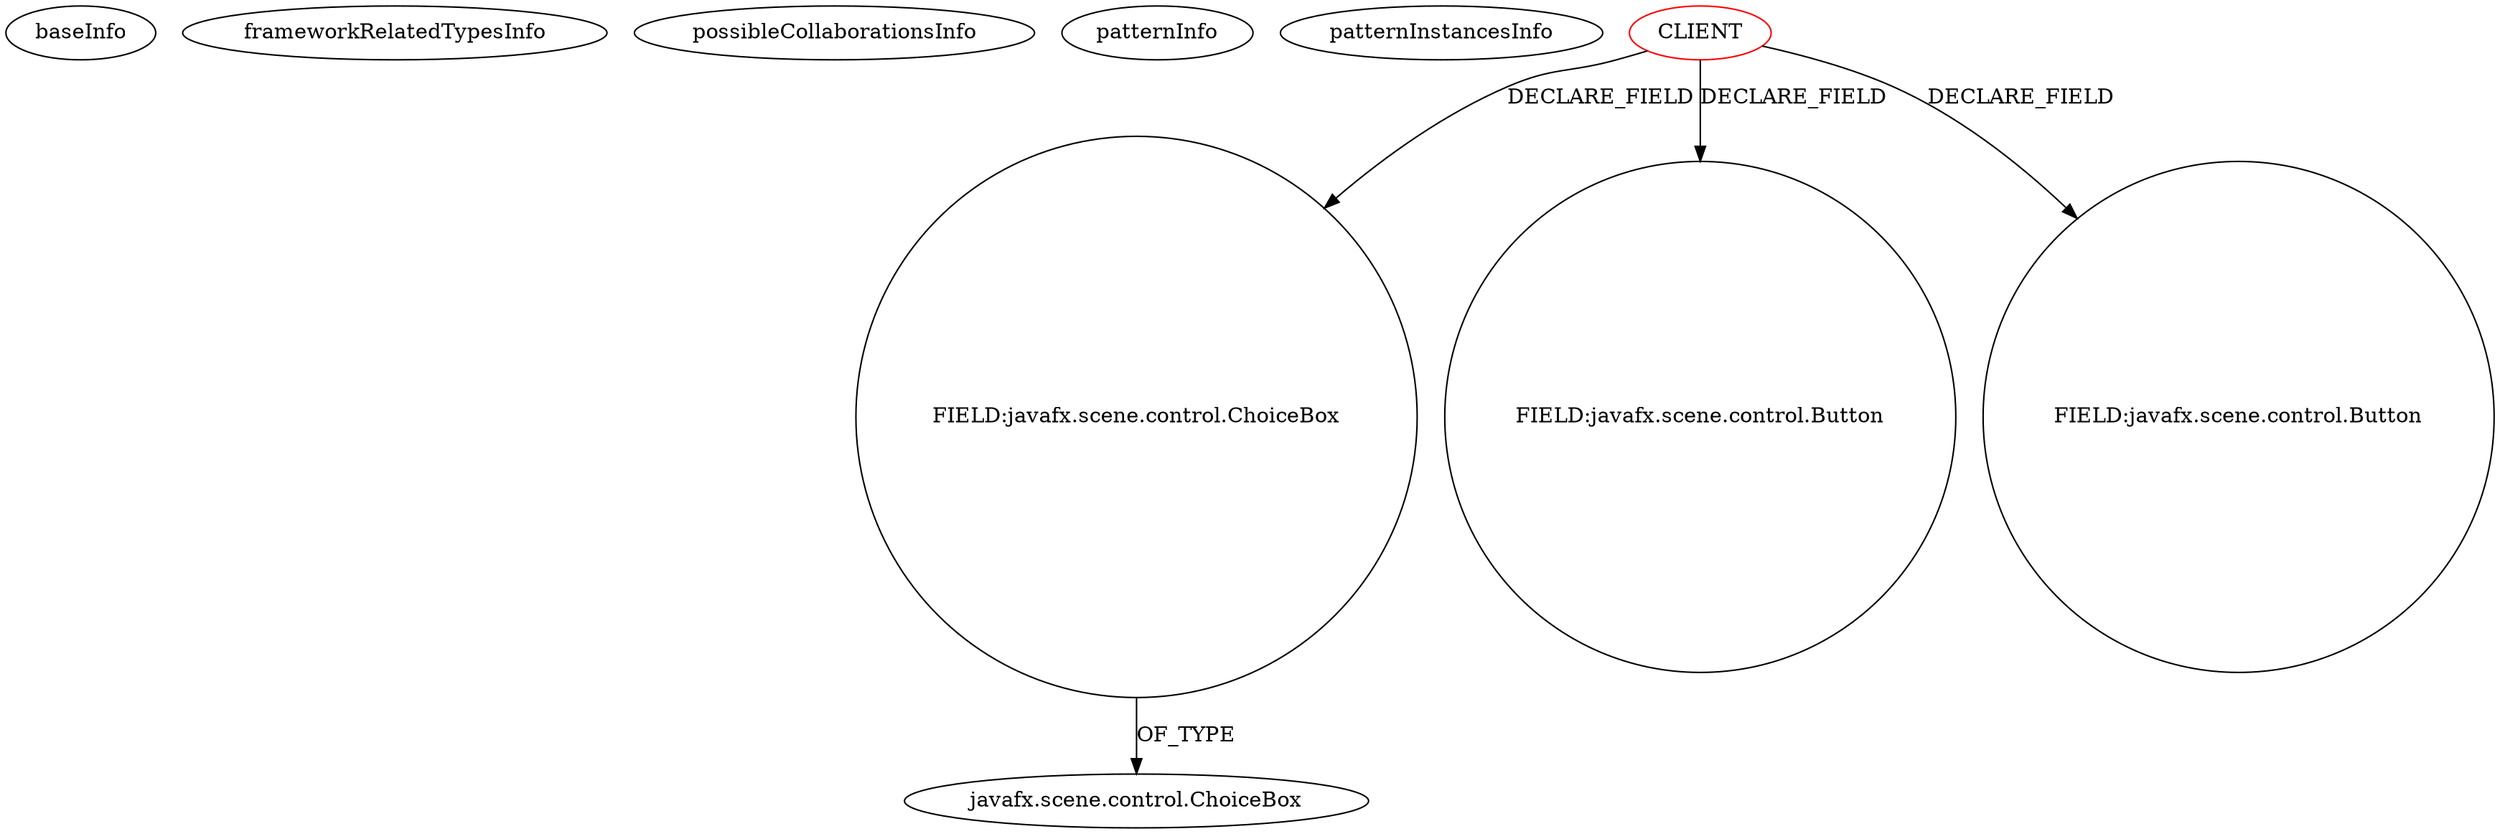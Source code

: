 digraph {
baseInfo[graphId=1236,category="pattern",isAnonymous=false,possibleRelation=false]
frameworkRelatedTypesInfo[]
possibleCollaborationsInfo[]
patternInfo[frequency=6.0,patternRootClient=0]
patternInstancesInfo[0="yamin-elmakis-IronDome2~/yamin-elmakis-IronDome2/IronDome2-master/IronDome2Client/src/WarClient.java~WarClient~4857",1="hock323-eventManager~/hock323-eventManager/EventManager-master/src/eventManager/controller/pokerTournament/PrizesController.java~PrizesController~2951",2="henrik-bak-scbuildplanner~/henrik-bak-scbuildplanner/scbuildplanner-master/src/main/java/com/ezzored/starcraftbuildplanner/controller/MainWindowController.java~MainWindowController~2923",3="RUAN0007-FastestPathSimulator~/RUAN0007-FastestPathSimulator/FastestPathSimulator-master/FastPathSimulator/src/application/FastestPathSimulatorController.java~FastestPathSimulatorController~1116",4="stoeffu-LotterySystem~/stoeffu-LotterySystem/LotterySystem-master/src/gui/Controller.java~Controller~4315",5="warpcorebreach-AAH~/warpcorebreach-AAH/AAH-master/AAH/src/aah/MgrHomepageController.java~MgrHomepageController~4734"]
22[label="FIELD:javafx.scene.control.ChoiceBox",vertexType="FIELD_DECLARATION",isFrameworkType=false,shape=circle]
23[label="javafx.scene.control.ChoiceBox",vertexType="FRAMEWORK_CLASS_TYPE",isFrameworkType=false]
0[label="CLIENT",vertexType="ROOT_CLIENT_CLASS_DECLARATION",isFrameworkType=false,color=red]
6[label="FIELD:javafx.scene.control.Button",vertexType="FIELD_DECLARATION",isFrameworkType=false,shape=circle]
10[label="FIELD:javafx.scene.control.Button",vertexType="FIELD_DECLARATION",isFrameworkType=false,shape=circle]
22->23[label="OF_TYPE"]
0->6[label="DECLARE_FIELD"]
0->22[label="DECLARE_FIELD"]
0->10[label="DECLARE_FIELD"]
}
